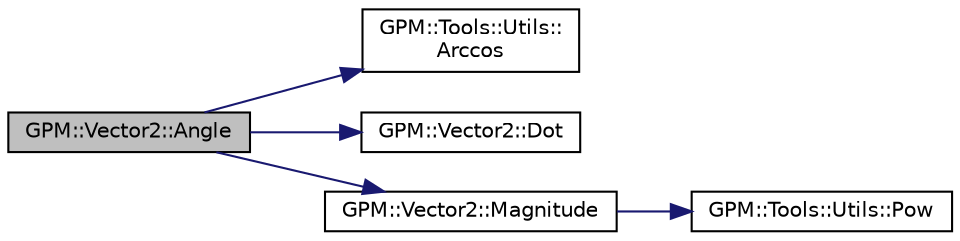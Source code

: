 digraph "GPM::Vector2::Angle"
{
 // INTERACTIVE_SVG=YES
 // LATEX_PDF_SIZE
  edge [fontname="Helvetica",fontsize="10",labelfontname="Helvetica",labelfontsize="10"];
  node [fontname="Helvetica",fontsize="10",shape=record];
  rankdir="LR";
  Node32 [label="GPM::Vector2::Angle",height=0.2,width=0.4,color="black", fillcolor="grey75", style="filled", fontcolor="black",tooltip="Calculates Angle between 2 Vectors."];
  Node32 -> Node33 [color="midnightblue",fontsize="10",style="solid",fontname="Helvetica"];
  Node33 [label="GPM::Tools::Utils::\lArccos",height=0.2,width=0.4,color="black", fillcolor="white", style="filled",URL="$class_g_p_m_1_1_tools_1_1_utils.html#a4ca49fd87d0bbc3e8e9bb77b81c8066a",tooltip=" "];
  Node32 -> Node34 [color="midnightblue",fontsize="10",style="solid",fontname="Helvetica"];
  Node34 [label="GPM::Vector2::Dot",height=0.2,width=0.4,color="black", fillcolor="white", style="filled",URL="$struct_g_p_m_1_1_vector2.html#ab8174cf97443f36dda34bd88b637c2fb",tooltip="Calculates Dot Product between this Vector and another."];
  Node32 -> Node35 [color="midnightblue",fontsize="10",style="solid",fontname="Helvetica"];
  Node35 [label="GPM::Vector2::Magnitude",height=0.2,width=0.4,color="black", fillcolor="white", style="filled",URL="$struct_g_p_m_1_1_vector2.html#a7cd524285bd87b45c38ee215d455f12e",tooltip="Returns length of this Vector2."];
  Node35 -> Node36 [color="midnightblue",fontsize="10",style="solid",fontname="Helvetica"];
  Node36 [label="GPM::Tools::Utils::Pow",height=0.2,width=0.4,color="black", fillcolor="white", style="filled",URL="$class_g_p_m_1_1_tools_1_1_utils.html#ac13711364b6ff217d1919c0100152afb",tooltip="Return the pow of a numeric value with an integer exponent."];
}
